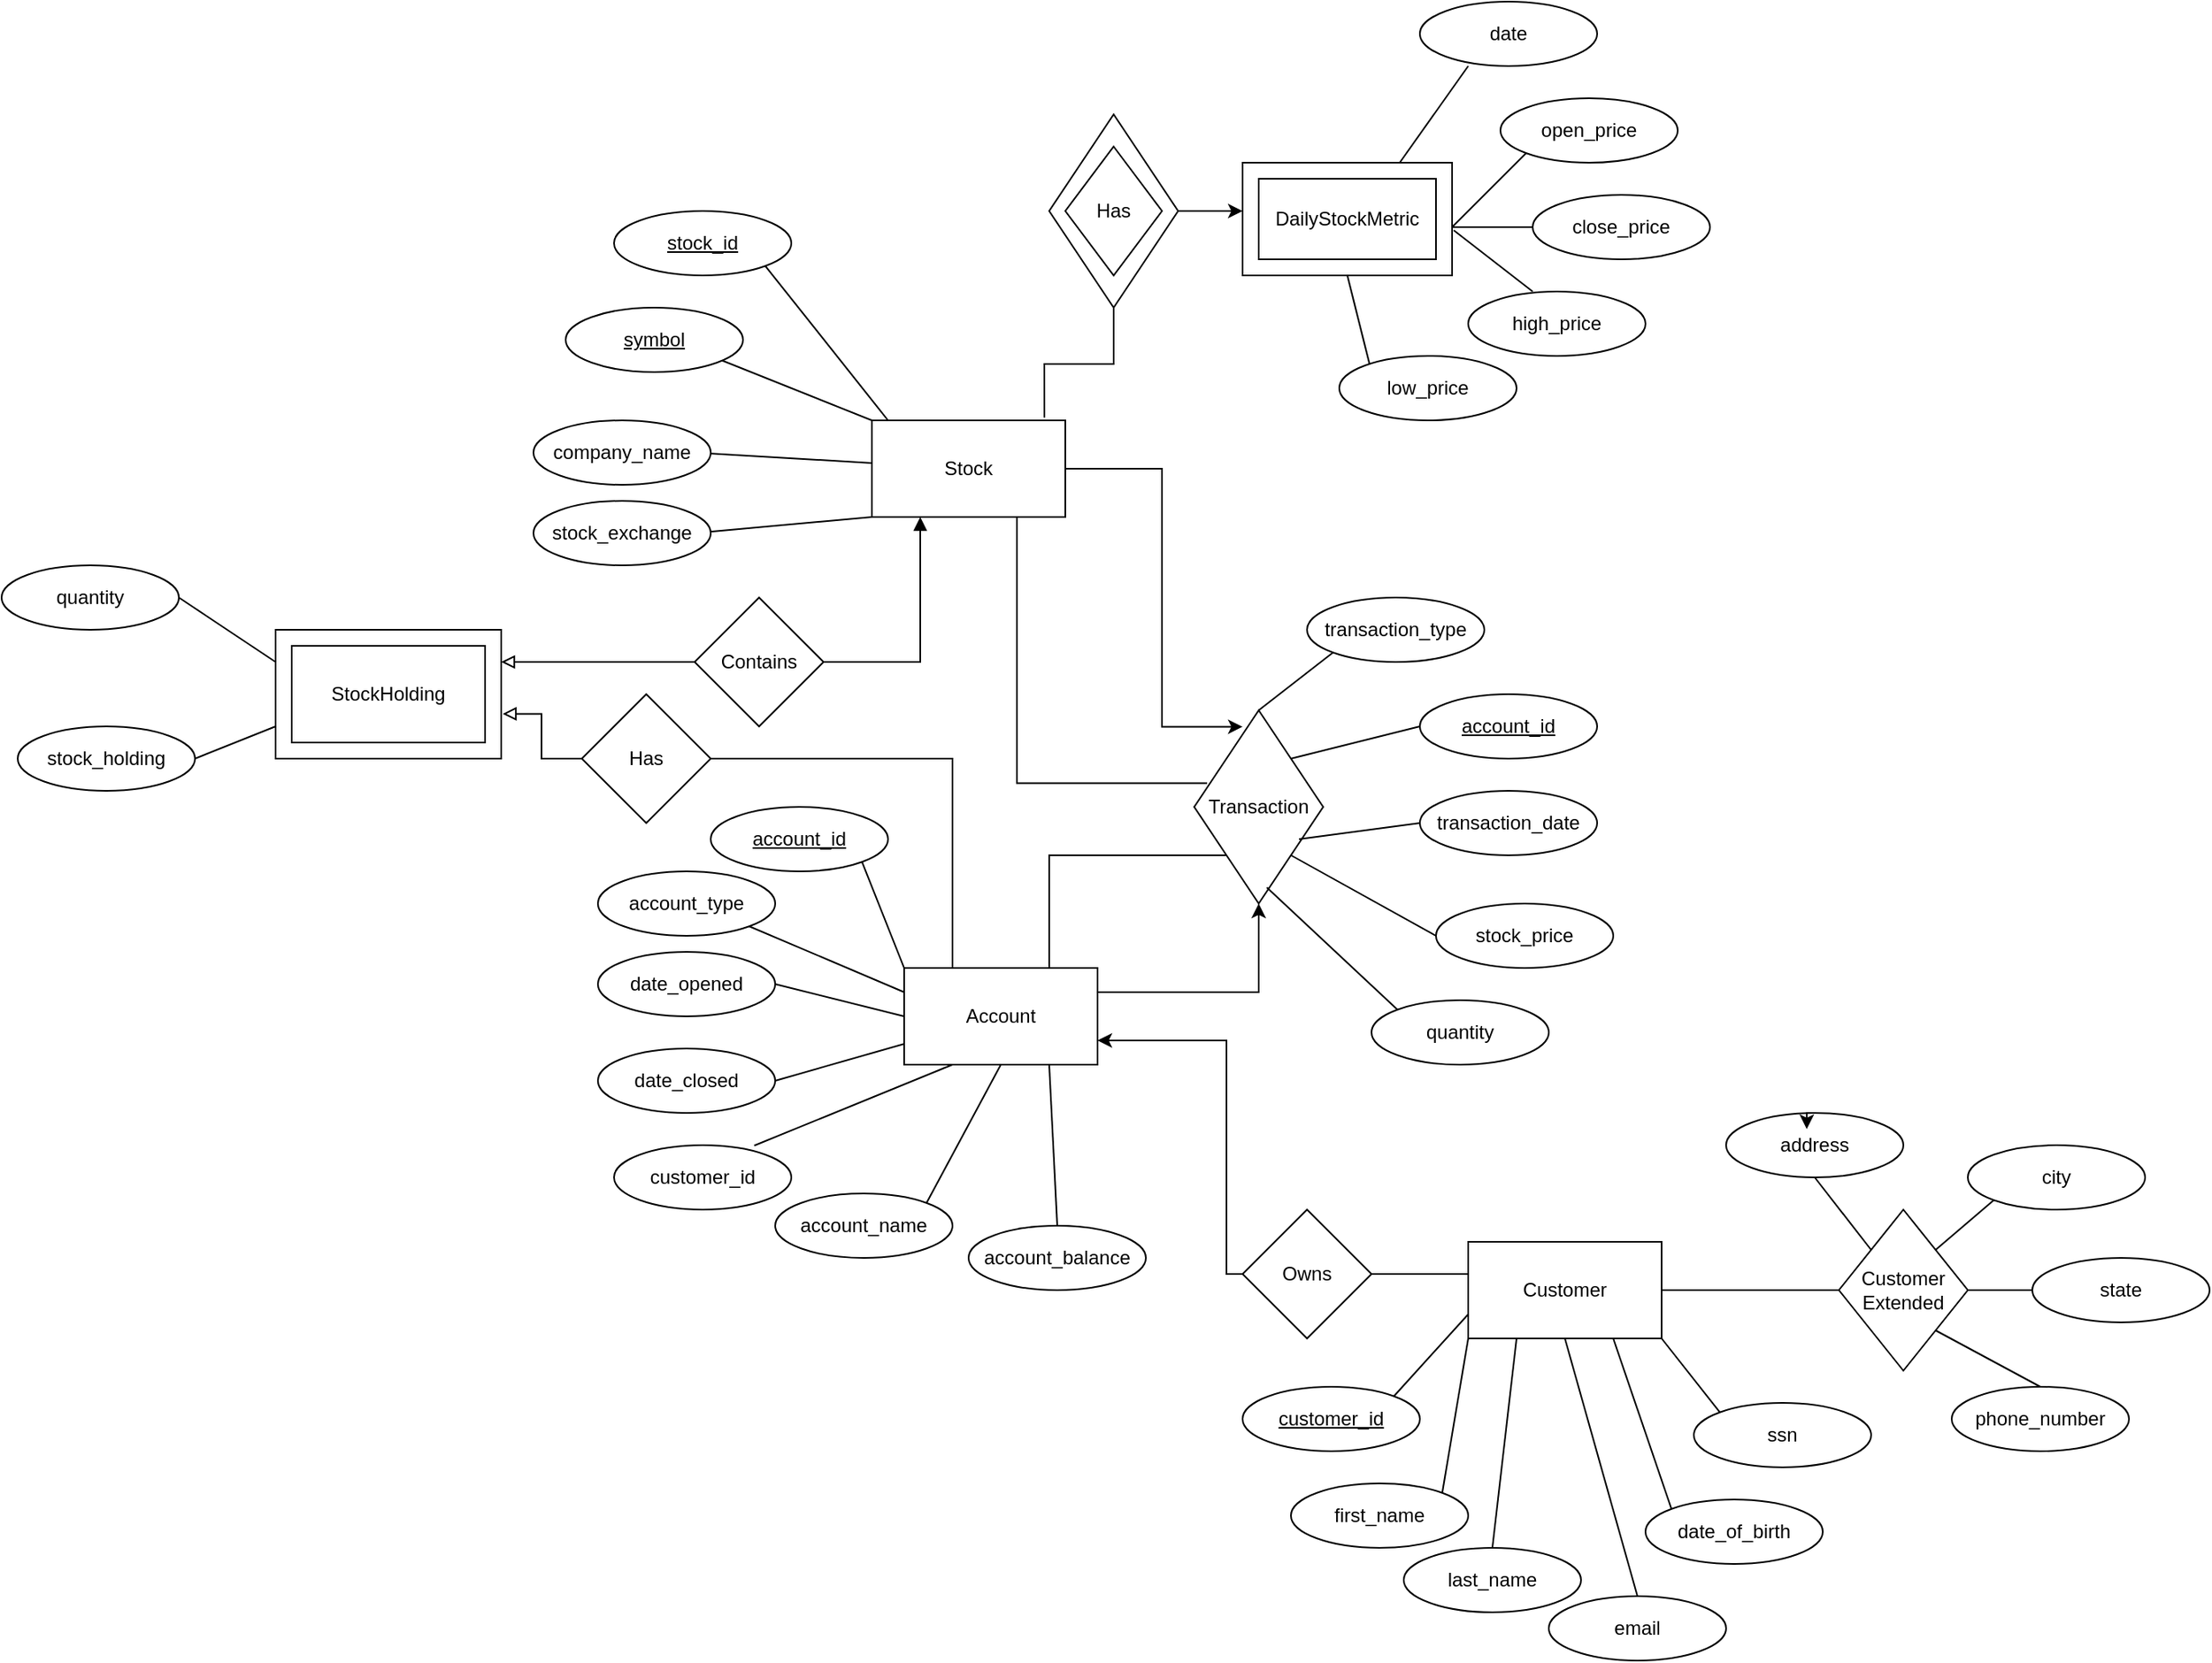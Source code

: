 <mxfile version="24.2.5" type="device">
  <diagram name="Page-1" id="oaUo-WbenHMAV_XajP27">
    <mxGraphModel dx="1953" dy="1136" grid="1" gridSize="10" guides="1" tooltips="1" connect="1" arrows="1" fold="1" page="1" pageScale="1" pageWidth="2000" pageHeight="2000" math="0" shadow="0">
      <root>
        <mxCell id="0" />
        <mxCell id="1" parent="0" />
        <mxCell id="vkavQpKFRlv0VeJYz5XR-65" value="" style="rhombus;whiteSpace=wrap;html=1;" vertex="1" parent="1">
          <mxGeometry x="1140" y="830" width="80" height="80" as="geometry" />
        </mxCell>
        <mxCell id="vkavQpKFRlv0VeJYz5XR-11" value="Transaction" style="rhombus;whiteSpace=wrap;html=1;" vertex="1" parent="1">
          <mxGeometry x="1140" y="810" width="80" height="120" as="geometry" />
        </mxCell>
        <mxCell id="vkavQpKFRlv0VeJYz5XR-79" style="edgeStyle=orthogonalEdgeStyle;rounded=0;orthogonalLoop=1;jettySize=auto;html=1;exitX=0.25;exitY=1;exitDx=0;exitDy=0;endArrow=none;endFill=0;startArrow=block;startFill=1;entryX=1;entryY=0.5;entryDx=0;entryDy=0;" edge="1" parent="1" source="y0bqGsKDebT5sbNC3E2F-1" target="vkavQpKFRlv0VeJYz5XR-121">
          <mxGeometry relative="1" as="geometry">
            <mxPoint x="970" y="810" as="targetPoint" />
          </mxGeometry>
        </mxCell>
        <mxCell id="y0bqGsKDebT5sbNC3E2F-1" value="Stock" style="rounded=0;whiteSpace=wrap;html=1;" parent="1" vertex="1">
          <mxGeometry x="940" y="630" width="120" height="60" as="geometry" />
        </mxCell>
        <mxCell id="y0bqGsKDebT5sbNC3E2F-2" value="" style="endArrow=none;html=1;rounded=0;" parent="1" edge="1">
          <mxGeometry width="50" height="50" relative="1" as="geometry">
            <mxPoint x="840" y="590" as="sourcePoint" />
            <mxPoint x="940" y="630" as="targetPoint" />
          </mxGeometry>
        </mxCell>
        <mxCell id="y0bqGsKDebT5sbNC3E2F-3" value="&lt;u&gt;symbol&lt;/u&gt;" style="ellipse;whiteSpace=wrap;html=1;" parent="1" vertex="1">
          <mxGeometry x="750" y="560" width="110" height="40" as="geometry" />
        </mxCell>
        <mxCell id="y0bqGsKDebT5sbNC3E2F-4" value="" style="endArrow=none;html=1;rounded=0;" parent="1" source="y0bqGsKDebT5sbNC3E2F-1" edge="1">
          <mxGeometry width="50" height="50" relative="1" as="geometry">
            <mxPoint x="869.289" y="710" as="sourcePoint" />
            <mxPoint x="830" y="650" as="targetPoint" />
          </mxGeometry>
        </mxCell>
        <mxCell id="y0bqGsKDebT5sbNC3E2F-5" value="" style="endArrow=none;html=1;rounded=0;" parent="1" edge="1">
          <mxGeometry width="50" height="50" relative="1" as="geometry">
            <mxPoint x="830" y="700" as="sourcePoint" />
            <mxPoint x="940" y="690" as="targetPoint" />
          </mxGeometry>
        </mxCell>
        <mxCell id="y0bqGsKDebT5sbNC3E2F-6" value="stock_exchange" style="ellipse;whiteSpace=wrap;html=1;" parent="1" vertex="1">
          <mxGeometry x="730" y="680" width="110" height="40" as="geometry" />
        </mxCell>
        <mxCell id="y0bqGsKDebT5sbNC3E2F-7" value="company_name" style="ellipse;whiteSpace=wrap;html=1;" parent="1" vertex="1">
          <mxGeometry x="730" y="630" width="110" height="40" as="geometry" />
        </mxCell>
        <mxCell id="y0bqGsKDebT5sbNC3E2F-8" value="stock_id" style="ellipse;whiteSpace=wrap;html=1;fontStyle=4" parent="1" vertex="1">
          <mxGeometry x="780" y="500" width="110" height="40" as="geometry" />
        </mxCell>
        <mxCell id="y0bqGsKDebT5sbNC3E2F-9" value="" style="endArrow=none;html=1;rounded=0;entryX=1;entryY=1;entryDx=0;entryDy=0;" parent="1" target="y0bqGsKDebT5sbNC3E2F-8" edge="1">
          <mxGeometry width="50" height="50" relative="1" as="geometry">
            <mxPoint x="950" y="630" as="sourcePoint" />
            <mxPoint x="1000" y="580" as="targetPoint" />
          </mxGeometry>
        </mxCell>
        <mxCell id="vkavQpKFRlv0VeJYz5XR-85" style="edgeStyle=orthogonalEdgeStyle;rounded=0;orthogonalLoop=1;jettySize=auto;html=1;exitX=0.75;exitY=0;exitDx=0;exitDy=0;entryX=0;entryY=1;entryDx=0;entryDy=0;endArrow=none;endFill=0;" edge="1" parent="1" source="vkavQpKFRlv0VeJYz5XR-1" target="vkavQpKFRlv0VeJYz5XR-11">
          <mxGeometry relative="1" as="geometry">
            <Array as="points">
              <mxPoint x="1050" y="900" />
            </Array>
          </mxGeometry>
        </mxCell>
        <mxCell id="vkavQpKFRlv0VeJYz5XR-86" style="edgeStyle=orthogonalEdgeStyle;rounded=0;orthogonalLoop=1;jettySize=auto;html=1;exitX=1;exitY=0.25;exitDx=0;exitDy=0;entryX=0.5;entryY=1;entryDx=0;entryDy=0;" edge="1" parent="1" source="vkavQpKFRlv0VeJYz5XR-1" target="vkavQpKFRlv0VeJYz5XR-11">
          <mxGeometry relative="1" as="geometry" />
        </mxCell>
        <mxCell id="vkavQpKFRlv0VeJYz5XR-1" value="Account" style="rounded=0;whiteSpace=wrap;html=1;" vertex="1" parent="1">
          <mxGeometry x="960" y="970" width="120" height="60" as="geometry" />
        </mxCell>
        <mxCell id="vkavQpKFRlv0VeJYz5XR-2" value="" style="endArrow=none;html=1;rounded=0;exitX=1;exitY=0.5;exitDx=0;exitDy=0;entryX=0;entryY=0.5;entryDx=0;entryDy=0;" edge="1" parent="1" source="vkavQpKFRlv0VeJYz5XR-3" target="vkavQpKFRlv0VeJYz5XR-1">
          <mxGeometry width="50" height="50" relative="1" as="geometry">
            <mxPoint x="860" y="930" as="sourcePoint" />
            <mxPoint x="960" y="970" as="targetPoint" />
          </mxGeometry>
        </mxCell>
        <mxCell id="vkavQpKFRlv0VeJYz5XR-3" value="date_opened" style="ellipse;whiteSpace=wrap;html=1;" vertex="1" parent="1">
          <mxGeometry x="770" y="960" width="110" height="40" as="geometry" />
        </mxCell>
        <mxCell id="vkavQpKFRlv0VeJYz5XR-4" value="" style="endArrow=none;html=1;rounded=0;entryX=1;entryY=0.5;entryDx=0;entryDy=0;" edge="1" parent="1" source="vkavQpKFRlv0VeJYz5XR-1" target="vkavQpKFRlv0VeJYz5XR-7">
          <mxGeometry width="50" height="50" relative="1" as="geometry">
            <mxPoint x="889.289" y="1050" as="sourcePoint" />
            <mxPoint x="850" y="990" as="targetPoint" />
          </mxGeometry>
        </mxCell>
        <mxCell id="vkavQpKFRlv0VeJYz5XR-5" value="" style="endArrow=none;html=1;rounded=0;entryX=0.25;entryY=1;entryDx=0;entryDy=0;exitX=0.791;exitY=0.006;exitDx=0;exitDy=0;exitPerimeter=0;" edge="1" parent="1" target="vkavQpKFRlv0VeJYz5XR-1" source="vkavQpKFRlv0VeJYz5XR-23">
          <mxGeometry width="50" height="50" relative="1" as="geometry">
            <mxPoint x="850" y="1040" as="sourcePoint" />
            <mxPoint x="960" y="1030" as="targetPoint" />
          </mxGeometry>
        </mxCell>
        <mxCell id="vkavQpKFRlv0VeJYz5XR-6" value="account_balance" style="ellipse;whiteSpace=wrap;html=1;" vertex="1" parent="1">
          <mxGeometry x="1000" y="1130" width="110" height="40" as="geometry" />
        </mxCell>
        <mxCell id="vkavQpKFRlv0VeJYz5XR-7" value="date_closed" style="ellipse;whiteSpace=wrap;html=1;" vertex="1" parent="1">
          <mxGeometry x="770" y="1020" width="110" height="40" as="geometry" />
        </mxCell>
        <mxCell id="vkavQpKFRlv0VeJYz5XR-8" value="&lt;u&gt;account_id&lt;/u&gt;" style="ellipse;whiteSpace=wrap;html=1;" vertex="1" parent="1">
          <mxGeometry x="840" y="870" width="110" height="40" as="geometry" />
        </mxCell>
        <mxCell id="vkavQpKFRlv0VeJYz5XR-9" value="" style="endArrow=none;html=1;rounded=0;entryX=1;entryY=1;entryDx=0;entryDy=0;exitX=0;exitY=0;exitDx=0;exitDy=0;" edge="1" parent="1" target="vkavQpKFRlv0VeJYz5XR-8" source="vkavQpKFRlv0VeJYz5XR-1">
          <mxGeometry width="50" height="50" relative="1" as="geometry">
            <mxPoint x="970" y="970" as="sourcePoint" />
            <mxPoint x="1020" y="920" as="targetPoint" />
          </mxGeometry>
        </mxCell>
        <mxCell id="vkavQpKFRlv0VeJYz5XR-13" value="" style="endArrow=none;html=1;rounded=0;exitX=0.813;exitY=0.667;exitDx=0;exitDy=0;exitPerimeter=0;entryX=0;entryY=0.5;entryDx=0;entryDy=0;" edge="1" parent="1" source="vkavQpKFRlv0VeJYz5XR-11" target="vkavQpKFRlv0VeJYz5XR-17">
          <mxGeometry width="50" height="50" relative="1" as="geometry">
            <mxPoint x="1230" y="880" as="sourcePoint" />
            <mxPoint x="1300" y="920" as="targetPoint" />
          </mxGeometry>
        </mxCell>
        <mxCell id="vkavQpKFRlv0VeJYz5XR-14" value="account_id" style="ellipse;whiteSpace=wrap;html=1;fontStyle=4" vertex="1" parent="1">
          <mxGeometry x="1280" y="800" width="110" height="40" as="geometry" />
        </mxCell>
        <mxCell id="vkavQpKFRlv0VeJYz5XR-16" value="quantity" style="ellipse;whiteSpace=wrap;html=1;" vertex="1" parent="1">
          <mxGeometry x="1250" y="990" width="110" height="40" as="geometry" />
        </mxCell>
        <mxCell id="vkavQpKFRlv0VeJYz5XR-17" value="transaction_date" style="ellipse;whiteSpace=wrap;html=1;" vertex="1" parent="1">
          <mxGeometry x="1280" y="860" width="110" height="40" as="geometry" />
        </mxCell>
        <mxCell id="vkavQpKFRlv0VeJYz5XR-19" value="" style="endArrow=none;html=1;rounded=0;exitX=1;exitY=0;exitDx=0;exitDy=0;" edge="1" parent="1" source="vkavQpKFRlv0VeJYz5XR-11">
          <mxGeometry width="50" height="50" relative="1" as="geometry">
            <mxPoint x="1235" y="920" as="sourcePoint" />
            <mxPoint x="1280" y="820" as="targetPoint" />
          </mxGeometry>
        </mxCell>
        <mxCell id="vkavQpKFRlv0VeJYz5XR-20" value="" style="endArrow=none;html=1;rounded=0;exitX=1;exitY=1;exitDx=0;exitDy=0;entryX=0;entryY=0.5;entryDx=0;entryDy=0;" edge="1" parent="1" source="vkavQpKFRlv0VeJYz5XR-11" target="vkavQpKFRlv0VeJYz5XR-29">
          <mxGeometry width="50" height="50" relative="1" as="geometry">
            <mxPoint x="1245" y="930" as="sourcePoint" />
            <mxPoint x="1340" y="1020" as="targetPoint" />
          </mxGeometry>
        </mxCell>
        <mxCell id="vkavQpKFRlv0VeJYz5XR-21" value="" style="endArrow=none;html=1;rounded=0;exitX=0.563;exitY=0.917;exitDx=0;exitDy=0;exitPerimeter=0;entryX=0;entryY=0;entryDx=0;entryDy=0;" edge="1" parent="1" source="vkavQpKFRlv0VeJYz5XR-11" target="vkavQpKFRlv0VeJYz5XR-16">
          <mxGeometry width="50" height="50" relative="1" as="geometry">
            <mxPoint x="1255" y="940" as="sourcePoint" />
            <mxPoint x="1260" y="1040" as="targetPoint" />
          </mxGeometry>
        </mxCell>
        <mxCell id="vkavQpKFRlv0VeJYz5XR-22" value="" style="endArrow=none;html=1;rounded=0;exitX=0.5;exitY=0;exitDx=0;exitDy=0;entryX=0;entryY=1;entryDx=0;entryDy=0;" edge="1" parent="1" source="vkavQpKFRlv0VeJYz5XR-11" target="vkavQpKFRlv0VeJYz5XR-30">
          <mxGeometry width="50" height="50" relative="1" as="geometry">
            <mxPoint x="1180" y="810" as="sourcePoint" />
            <mxPoint x="1197" y="770" as="targetPoint" />
          </mxGeometry>
        </mxCell>
        <mxCell id="vkavQpKFRlv0VeJYz5XR-23" value="customer_id" style="ellipse;whiteSpace=wrap;html=1;" vertex="1" parent="1">
          <mxGeometry x="780" y="1080" width="110" height="40" as="geometry" />
        </mxCell>
        <mxCell id="vkavQpKFRlv0VeJYz5XR-24" value="account_type" style="ellipse;whiteSpace=wrap;html=1;" vertex="1" parent="1">
          <mxGeometry x="770" y="910" width="110" height="40" as="geometry" />
        </mxCell>
        <mxCell id="vkavQpKFRlv0VeJYz5XR-25" value="account_name" style="ellipse;whiteSpace=wrap;html=1;" vertex="1" parent="1">
          <mxGeometry x="880" y="1110" width="110" height="40" as="geometry" />
        </mxCell>
        <mxCell id="vkavQpKFRlv0VeJYz5XR-26" value="" style="endArrow=none;html=1;rounded=0;entryX=0.5;entryY=0;entryDx=0;entryDy=0;exitX=0.75;exitY=1;exitDx=0;exitDy=0;" edge="1" parent="1" source="vkavQpKFRlv0VeJYz5XR-1" target="vkavQpKFRlv0VeJYz5XR-6">
          <mxGeometry width="50" height="50" relative="1" as="geometry">
            <mxPoint x="990" y="1030" as="sourcePoint" />
            <mxPoint x="904" y="884" as="targetPoint" />
          </mxGeometry>
        </mxCell>
        <mxCell id="vkavQpKFRlv0VeJYz5XR-27" value="" style="endArrow=none;html=1;rounded=0;entryX=1;entryY=1;entryDx=0;entryDy=0;exitX=0;exitY=0.25;exitDx=0;exitDy=0;" edge="1" parent="1" source="vkavQpKFRlv0VeJYz5XR-1" target="vkavQpKFRlv0VeJYz5XR-24">
          <mxGeometry width="50" height="50" relative="1" as="geometry">
            <mxPoint x="990" y="990" as="sourcePoint" />
            <mxPoint x="914" y="894" as="targetPoint" />
          </mxGeometry>
        </mxCell>
        <mxCell id="vkavQpKFRlv0VeJYz5XR-28" value="" style="endArrow=none;html=1;rounded=0;entryX=1;entryY=0;entryDx=0;entryDy=0;exitX=0.5;exitY=1;exitDx=0;exitDy=0;" edge="1" parent="1" target="vkavQpKFRlv0VeJYz5XR-25" source="vkavQpKFRlv0VeJYz5XR-1">
          <mxGeometry width="50" height="50" relative="1" as="geometry">
            <mxPoint x="960" y="1030" as="sourcePoint" />
            <mxPoint x="924" y="904" as="targetPoint" />
          </mxGeometry>
        </mxCell>
        <mxCell id="vkavQpKFRlv0VeJYz5XR-29" value="stock_price" style="ellipse;whiteSpace=wrap;html=1;" vertex="1" parent="1">
          <mxGeometry x="1290" y="930" width="110" height="40" as="geometry" />
        </mxCell>
        <mxCell id="vkavQpKFRlv0VeJYz5XR-30" value="transaction_type" style="ellipse;whiteSpace=wrap;html=1;" vertex="1" parent="1">
          <mxGeometry x="1210" y="740" width="110" height="40" as="geometry" />
        </mxCell>
        <mxCell id="vkavQpKFRlv0VeJYz5XR-40" value="" style="rhombus;whiteSpace=wrap;html=1;" vertex="1" parent="1">
          <mxGeometry x="1050" y="440" width="80" height="120" as="geometry" />
        </mxCell>
        <mxCell id="vkavQpKFRlv0VeJYz5XR-41" value="" style="endArrow=classic;html=1;rounded=0;endFill=1;entryX=0;entryY=0.429;entryDx=0;entryDy=0;entryPerimeter=0;" edge="1" parent="1" target="vkavQpKFRlv0VeJYz5XR-46">
          <mxGeometry width="50" height="50" relative="1" as="geometry">
            <mxPoint x="1130" y="500" as="sourcePoint" />
            <mxPoint x="1180" y="500" as="targetPoint" />
          </mxGeometry>
        </mxCell>
        <mxCell id="vkavQpKFRlv0VeJYz5XR-45" value="Has" style="rhombus;whiteSpace=wrap;html=1;" vertex="1" parent="1">
          <mxGeometry x="1060" y="460" width="60" height="80" as="geometry" />
        </mxCell>
        <mxCell id="vkavQpKFRlv0VeJYz5XR-46" value="" style="rounded=0;whiteSpace=wrap;html=1;" vertex="1" parent="1">
          <mxGeometry x="1170" y="470" width="130" height="70" as="geometry" />
        </mxCell>
        <mxCell id="vkavQpKFRlv0VeJYz5XR-47" value="DailyStockMetric" style="rounded=0;whiteSpace=wrap;html=1;" vertex="1" parent="1">
          <mxGeometry x="1180" y="480" width="110" height="50" as="geometry" />
        </mxCell>
        <mxCell id="vkavQpKFRlv0VeJYz5XR-48" value="" style="endArrow=none;html=1;rounded=0;" edge="1" parent="1">
          <mxGeometry width="50" height="50" relative="1" as="geometry">
            <mxPoint x="1300" y="510" as="sourcePoint" />
            <mxPoint x="1350" y="460" as="targetPoint" />
          </mxGeometry>
        </mxCell>
        <mxCell id="vkavQpKFRlv0VeJYz5XR-49" value="" style="endArrow=none;html=1;rounded=0;" edge="1" parent="1">
          <mxGeometry width="50" height="50" relative="1" as="geometry">
            <mxPoint x="1300" y="510" as="sourcePoint" />
            <mxPoint x="1360" y="510" as="targetPoint" />
          </mxGeometry>
        </mxCell>
        <mxCell id="vkavQpKFRlv0VeJYz5XR-50" value="" style="endArrow=none;html=1;rounded=0;exitX=0.5;exitY=1;exitDx=0;exitDy=0;" edge="1" parent="1" source="vkavQpKFRlv0VeJYz5XR-46">
          <mxGeometry width="50" height="50" relative="1" as="geometry">
            <mxPoint x="1290" y="630" as="sourcePoint" />
            <mxPoint x="1250" y="600" as="targetPoint" />
          </mxGeometry>
        </mxCell>
        <mxCell id="vkavQpKFRlv0VeJYz5XR-51" value="" style="endArrow=none;html=1;rounded=0;exitX=1.008;exitY=0.6;exitDx=0;exitDy=0;exitPerimeter=0;" edge="1" parent="1" source="vkavQpKFRlv0VeJYz5XR-46">
          <mxGeometry width="50" height="50" relative="1" as="geometry">
            <mxPoint x="1310" y="650" as="sourcePoint" />
            <mxPoint x="1350" y="550" as="targetPoint" />
          </mxGeometry>
        </mxCell>
        <mxCell id="vkavQpKFRlv0VeJYz5XR-52" value="date" style="ellipse;whiteSpace=wrap;html=1;" vertex="1" parent="1">
          <mxGeometry x="1280" y="370" width="110" height="40" as="geometry" />
        </mxCell>
        <mxCell id="vkavQpKFRlv0VeJYz5XR-53" value="open_price" style="ellipse;whiteSpace=wrap;html=1;" vertex="1" parent="1">
          <mxGeometry x="1330" y="430" width="110" height="40" as="geometry" />
        </mxCell>
        <mxCell id="vkavQpKFRlv0VeJYz5XR-54" value="close_price" style="ellipse;whiteSpace=wrap;html=1;" vertex="1" parent="1">
          <mxGeometry x="1350" y="490" width="110" height="40" as="geometry" />
        </mxCell>
        <mxCell id="vkavQpKFRlv0VeJYz5XR-55" value="high_price" style="ellipse;whiteSpace=wrap;html=1;" vertex="1" parent="1">
          <mxGeometry x="1310" y="550" width="110" height="40" as="geometry" />
        </mxCell>
        <mxCell id="vkavQpKFRlv0VeJYz5XR-56" value="low_price" style="ellipse;whiteSpace=wrap;html=1;" vertex="1" parent="1">
          <mxGeometry x="1230" y="590" width="110" height="40" as="geometry" />
        </mxCell>
        <mxCell id="vkavQpKFRlv0VeJYz5XR-58" value="" style="endArrow=none;html=1;rounded=0;exitX=0.75;exitY=0;exitDx=0;exitDy=0;" edge="1" parent="1" source="vkavQpKFRlv0VeJYz5XR-46">
          <mxGeometry width="50" height="50" relative="1" as="geometry">
            <mxPoint x="1223" y="490" as="sourcePoint" />
            <mxPoint x="1310" y="410" as="targetPoint" />
          </mxGeometry>
        </mxCell>
        <mxCell id="vkavQpKFRlv0VeJYz5XR-63" style="edgeStyle=orthogonalEdgeStyle;rounded=0;orthogonalLoop=1;jettySize=auto;html=1;exitX=1;exitY=0.5;exitDx=0;exitDy=0;entryX=0.375;entryY=0.085;entryDx=0;entryDy=0;entryPerimeter=0;" edge="1" parent="1" source="y0bqGsKDebT5sbNC3E2F-1" target="vkavQpKFRlv0VeJYz5XR-11">
          <mxGeometry relative="1" as="geometry">
            <Array as="points">
              <mxPoint x="1120" y="660" />
              <mxPoint x="1120" y="820" />
            </Array>
          </mxGeometry>
        </mxCell>
        <mxCell id="vkavQpKFRlv0VeJYz5XR-66" style="edgeStyle=orthogonalEdgeStyle;rounded=0;orthogonalLoop=1;jettySize=auto;html=1;exitX=0.5;exitY=1;exitDx=0;exitDy=0;entryX=0.892;entryY=-0.029;entryDx=0;entryDy=0;entryPerimeter=0;endArrow=none;endFill=0;" edge="1" parent="1" source="vkavQpKFRlv0VeJYz5XR-40" target="y0bqGsKDebT5sbNC3E2F-1">
          <mxGeometry relative="1" as="geometry" />
        </mxCell>
        <mxCell id="vkavQpKFRlv0VeJYz5XR-78" style="rounded=0;orthogonalLoop=1;jettySize=auto;html=1;exitX=0;exitY=0.25;exitDx=0;exitDy=0;entryX=1;entryY=0.5;entryDx=0;entryDy=0;endArrow=none;endFill=0;" edge="1" parent="1" source="vkavQpKFRlv0VeJYz5XR-68" target="vkavQpKFRlv0VeJYz5XR-73">
          <mxGeometry relative="1" as="geometry" />
        </mxCell>
        <mxCell id="vkavQpKFRlv0VeJYz5XR-68" value="" style="rounded=0;whiteSpace=wrap;html=1;" vertex="1" parent="1">
          <mxGeometry x="570" y="760" width="140" height="80" as="geometry" />
        </mxCell>
        <mxCell id="vkavQpKFRlv0VeJYz5XR-67" value="StockHolding" style="rounded=0;whiteSpace=wrap;html=1;" vertex="1" parent="1">
          <mxGeometry x="580" y="770" width="120" height="60" as="geometry" />
        </mxCell>
        <mxCell id="vkavQpKFRlv0VeJYz5XR-70" style="edgeStyle=orthogonalEdgeStyle;rounded=0;orthogonalLoop=1;jettySize=auto;html=1;exitX=0.75;exitY=1;exitDx=0;exitDy=0;entryX=0.1;entryY=0.377;entryDx=0;entryDy=0;entryPerimeter=0;endArrow=none;endFill=0;" edge="1" parent="1" source="y0bqGsKDebT5sbNC3E2F-1" target="vkavQpKFRlv0VeJYz5XR-11">
          <mxGeometry relative="1" as="geometry">
            <Array as="points">
              <mxPoint x="1030" y="855" />
            </Array>
          </mxGeometry>
        </mxCell>
        <mxCell id="vkavQpKFRlv0VeJYz5XR-73" value="quantity" style="ellipse;whiteSpace=wrap;html=1;" vertex="1" parent="1">
          <mxGeometry x="400" y="720" width="110" height="40" as="geometry" />
        </mxCell>
        <mxCell id="vkavQpKFRlv0VeJYz5XR-75" style="rounded=0;orthogonalLoop=1;jettySize=auto;html=1;exitX=1;exitY=0.5;exitDx=0;exitDy=0;entryX=0;entryY=0.75;entryDx=0;entryDy=0;endArrow=none;endFill=0;" edge="1" parent="1" source="vkavQpKFRlv0VeJYz5XR-74" target="vkavQpKFRlv0VeJYz5XR-68">
          <mxGeometry relative="1" as="geometry">
            <mxPoint x="560" y="820" as="targetPoint" />
          </mxGeometry>
        </mxCell>
        <mxCell id="vkavQpKFRlv0VeJYz5XR-74" value="stock_holding" style="ellipse;whiteSpace=wrap;html=1;" vertex="1" parent="1">
          <mxGeometry x="410" y="820" width="110" height="40" as="geometry" />
        </mxCell>
        <mxCell id="vkavQpKFRlv0VeJYz5XR-80" style="edgeStyle=orthogonalEdgeStyle;rounded=0;orthogonalLoop=1;jettySize=auto;html=1;exitX=0.25;exitY=0;exitDx=0;exitDy=0;endArrow=none;endFill=0;startArrow=none;startFill=0;entryX=1;entryY=0.5;entryDx=0;entryDy=0;" edge="1" parent="1" source="vkavQpKFRlv0VeJYz5XR-1" target="vkavQpKFRlv0VeJYz5XR-123">
          <mxGeometry relative="1" as="geometry">
            <mxPoint x="990" y="829" as="targetPoint" />
          </mxGeometry>
        </mxCell>
        <mxCell id="vkavQpKFRlv0VeJYz5XR-89" style="edgeStyle=orthogonalEdgeStyle;rounded=0;orthogonalLoop=1;jettySize=auto;html=1;exitX=1;exitY=0.5;exitDx=0;exitDy=0;entryX=0;entryY=0.5;entryDx=0;entryDy=0;endArrow=none;endFill=0;" edge="1" parent="1" source="vkavQpKFRlv0VeJYz5XR-82">
          <mxGeometry relative="1" as="geometry">
            <mxPoint x="1520" y="1170" as="targetPoint" />
          </mxGeometry>
        </mxCell>
        <mxCell id="vkavQpKFRlv0VeJYz5XR-117" style="edgeStyle=orthogonalEdgeStyle;rounded=0;orthogonalLoop=1;jettySize=auto;html=1;exitX=0;exitY=0.25;exitDx=0;exitDy=0;entryX=1;entryY=0.5;entryDx=0;entryDy=0;endArrow=none;endFill=0;" edge="1" parent="1" source="vkavQpKFRlv0VeJYz5XR-82">
          <mxGeometry relative="1" as="geometry">
            <mxPoint x="1190" y="1160" as="targetPoint" />
            <Array as="points">
              <mxPoint x="1310" y="1160" />
            </Array>
          </mxGeometry>
        </mxCell>
        <mxCell id="vkavQpKFRlv0VeJYz5XR-82" value="Customer" style="rounded=0;whiteSpace=wrap;html=1;" vertex="1" parent="1">
          <mxGeometry x="1310" y="1140" width="120" height="60" as="geometry" />
        </mxCell>
        <mxCell id="vkavQpKFRlv0VeJYz5XR-90" value="phone_number" style="ellipse;whiteSpace=wrap;html=1;" vertex="1" parent="1">
          <mxGeometry x="1610" y="1230" width="110" height="40" as="geometry" />
        </mxCell>
        <mxCell id="vkavQpKFRlv0VeJYz5XR-91" value="state" style="ellipse;whiteSpace=wrap;html=1;" vertex="1" parent="1">
          <mxGeometry x="1660" y="1150" width="110" height="40" as="geometry" />
        </mxCell>
        <mxCell id="vkavQpKFRlv0VeJYz5XR-103" style="rounded=0;orthogonalLoop=1;jettySize=auto;html=1;exitX=0;exitY=1;exitDx=0;exitDy=0;entryX=1;entryY=0;entryDx=0;entryDy=0;strokeColor=default;align=center;verticalAlign=middle;fontFamily=Helvetica;fontSize=11;fontColor=default;labelBackgroundColor=default;endArrow=none;endFill=0;" edge="1" parent="1" source="vkavQpKFRlv0VeJYz5XR-92" target="vkavQpKFRlv0VeJYz5XR-114">
          <mxGeometry relative="1" as="geometry">
            <mxPoint x="1640" y="1185" as="targetPoint" />
          </mxGeometry>
        </mxCell>
        <mxCell id="vkavQpKFRlv0VeJYz5XR-92" value="city" style="ellipse;whiteSpace=wrap;html=1;" vertex="1" parent="1">
          <mxGeometry x="1620" y="1080" width="110" height="40" as="geometry" />
        </mxCell>
        <mxCell id="vkavQpKFRlv0VeJYz5XR-104" style="rounded=0;orthogonalLoop=1;jettySize=auto;html=1;exitX=0.5;exitY=1;exitDx=0;exitDy=0;entryX=0;entryY=0;entryDx=0;entryDy=0;strokeColor=default;align=center;verticalAlign=middle;fontFamily=Helvetica;fontSize=11;fontColor=default;labelBackgroundColor=default;endArrow=none;endFill=0;" edge="1" parent="1" source="vkavQpKFRlv0VeJYz5XR-93" target="vkavQpKFRlv0VeJYz5XR-114">
          <mxGeometry relative="1" as="geometry">
            <mxPoint x="1640" y="1140" as="targetPoint" />
          </mxGeometry>
        </mxCell>
        <mxCell id="vkavQpKFRlv0VeJYz5XR-93" value="address" style="ellipse;whiteSpace=wrap;html=1;" vertex="1" parent="1">
          <mxGeometry x="1470" y="1060" width="110" height="40" as="geometry" />
        </mxCell>
        <mxCell id="vkavQpKFRlv0VeJYz5XR-111" style="rounded=0;orthogonalLoop=1;jettySize=auto;html=1;exitX=0;exitY=0;exitDx=0;exitDy=0;entryX=1;entryY=1;entryDx=0;entryDy=0;strokeColor=default;align=center;verticalAlign=middle;fontFamily=Helvetica;fontSize=11;fontColor=default;labelBackgroundColor=default;endArrow=none;endFill=0;" edge="1" parent="1" source="vkavQpKFRlv0VeJYz5XR-95" target="vkavQpKFRlv0VeJYz5XR-82">
          <mxGeometry relative="1" as="geometry" />
        </mxCell>
        <mxCell id="vkavQpKFRlv0VeJYz5XR-95" value="ssn" style="ellipse;whiteSpace=wrap;html=1;" vertex="1" parent="1">
          <mxGeometry x="1450" y="1240" width="110" height="40" as="geometry" />
        </mxCell>
        <mxCell id="vkavQpKFRlv0VeJYz5XR-109" style="rounded=0;orthogonalLoop=1;jettySize=auto;html=1;exitX=0.5;exitY=0;exitDx=0;exitDy=0;entryX=0.5;entryY=1;entryDx=0;entryDy=0;strokeColor=default;align=center;verticalAlign=middle;fontFamily=Helvetica;fontSize=11;fontColor=default;labelBackgroundColor=default;endArrow=none;endFill=0;" edge="1" parent="1" source="vkavQpKFRlv0VeJYz5XR-96" target="vkavQpKFRlv0VeJYz5XR-82">
          <mxGeometry relative="1" as="geometry" />
        </mxCell>
        <mxCell id="vkavQpKFRlv0VeJYz5XR-96" value="email" style="ellipse;whiteSpace=wrap;html=1;" vertex="1" parent="1">
          <mxGeometry x="1360" y="1360" width="110" height="40" as="geometry" />
        </mxCell>
        <mxCell id="vkavQpKFRlv0VeJYz5XR-110" style="rounded=0;orthogonalLoop=1;jettySize=auto;html=1;exitX=0;exitY=0;exitDx=0;exitDy=0;entryX=0.75;entryY=1;entryDx=0;entryDy=0;strokeColor=default;align=center;verticalAlign=middle;fontFamily=Helvetica;fontSize=11;fontColor=default;labelBackgroundColor=default;endArrow=none;endFill=0;" edge="1" parent="1" source="vkavQpKFRlv0VeJYz5XR-97" target="vkavQpKFRlv0VeJYz5XR-82">
          <mxGeometry relative="1" as="geometry" />
        </mxCell>
        <mxCell id="vkavQpKFRlv0VeJYz5XR-97" value="date_of_birth" style="ellipse;whiteSpace=wrap;html=1;" vertex="1" parent="1">
          <mxGeometry x="1420" y="1300" width="110" height="40" as="geometry" />
        </mxCell>
        <mxCell id="vkavQpKFRlv0VeJYz5XR-108" style="rounded=0;orthogonalLoop=1;jettySize=auto;html=1;exitX=0.5;exitY=0;exitDx=0;exitDy=0;entryX=0.25;entryY=1;entryDx=0;entryDy=0;strokeColor=default;align=center;verticalAlign=middle;fontFamily=Helvetica;fontSize=11;fontColor=default;labelBackgroundColor=default;endArrow=none;endFill=0;" edge="1" parent="1" source="vkavQpKFRlv0VeJYz5XR-98" target="vkavQpKFRlv0VeJYz5XR-82">
          <mxGeometry relative="1" as="geometry" />
        </mxCell>
        <mxCell id="vkavQpKFRlv0VeJYz5XR-98" value="last_name" style="ellipse;whiteSpace=wrap;html=1;" vertex="1" parent="1">
          <mxGeometry x="1270" y="1330" width="110" height="40" as="geometry" />
        </mxCell>
        <mxCell id="vkavQpKFRlv0VeJYz5XR-107" style="rounded=0;orthogonalLoop=1;jettySize=auto;html=1;exitX=1;exitY=0;exitDx=0;exitDy=0;strokeColor=default;align=center;verticalAlign=middle;fontFamily=Helvetica;fontSize=11;fontColor=default;labelBackgroundColor=default;endArrow=none;endFill=0;entryX=0;entryY=1;entryDx=0;entryDy=0;" edge="1" parent="1" source="vkavQpKFRlv0VeJYz5XR-99" target="vkavQpKFRlv0VeJYz5XR-82">
          <mxGeometry relative="1" as="geometry">
            <mxPoint x="1310" y="1210" as="targetPoint" />
          </mxGeometry>
        </mxCell>
        <mxCell id="vkavQpKFRlv0VeJYz5XR-99" value="first_name" style="ellipse;whiteSpace=wrap;html=1;" vertex="1" parent="1">
          <mxGeometry x="1200" y="1290" width="110" height="40" as="geometry" />
        </mxCell>
        <mxCell id="vkavQpKFRlv0VeJYz5XR-106" style="rounded=0;orthogonalLoop=1;jettySize=auto;html=1;exitX=1;exitY=0;exitDx=0;exitDy=0;entryX=0;entryY=0.75;entryDx=0;entryDy=0;strokeColor=default;align=center;verticalAlign=middle;fontFamily=Helvetica;fontSize=11;fontColor=default;labelBackgroundColor=default;endArrow=none;endFill=0;" edge="1" parent="1" source="vkavQpKFRlv0VeJYz5XR-100" target="vkavQpKFRlv0VeJYz5XR-82">
          <mxGeometry relative="1" as="geometry" />
        </mxCell>
        <mxCell id="vkavQpKFRlv0VeJYz5XR-100" value="&lt;u&gt;customer_id&lt;/u&gt;" style="ellipse;whiteSpace=wrap;html=1;" vertex="1" parent="1">
          <mxGeometry x="1170" y="1230" width="110" height="40" as="geometry" />
        </mxCell>
        <mxCell id="vkavQpKFRlv0VeJYz5XR-101" style="rounded=0;orthogonalLoop=1;jettySize=auto;html=1;entryX=1;entryY=1;entryDx=0;entryDy=0;strokeColor=default;align=center;verticalAlign=middle;fontFamily=Helvetica;fontSize=11;fontColor=default;labelBackgroundColor=default;endArrow=none;endFill=0;exitX=0.5;exitY=0;exitDx=0;exitDy=0;" edge="1" parent="1" source="vkavQpKFRlv0VeJYz5XR-90" target="vkavQpKFRlv0VeJYz5XR-114">
          <mxGeometry relative="1" as="geometry">
            <mxPoint x="1665" y="1230" as="sourcePoint" />
            <mxPoint x="1559.96" y="1200" as="targetPoint" />
          </mxGeometry>
        </mxCell>
        <mxCell id="vkavQpKFRlv0VeJYz5XR-115" value="" style="edgeStyle=orthogonalEdgeStyle;rounded=0;orthogonalLoop=1;jettySize=auto;html=1;endArrow=none;endFill=0;" edge="1" parent="1" source="vkavQpKFRlv0VeJYz5XR-114" target="vkavQpKFRlv0VeJYz5XR-82">
          <mxGeometry relative="1" as="geometry" />
        </mxCell>
        <mxCell id="vkavQpKFRlv0VeJYz5XR-120" style="rounded=0;orthogonalLoop=1;jettySize=auto;html=1;exitX=1;exitY=0.5;exitDx=0;exitDy=0;entryX=0;entryY=0.5;entryDx=0;entryDy=0;endArrow=none;endFill=0;" edge="1" parent="1" source="vkavQpKFRlv0VeJYz5XR-114" target="vkavQpKFRlv0VeJYz5XR-91">
          <mxGeometry relative="1" as="geometry" />
        </mxCell>
        <mxCell id="vkavQpKFRlv0VeJYz5XR-114" value="Customer&lt;div&gt;Extended&lt;/div&gt;" style="rhombus;whiteSpace=wrap;html=1;" vertex="1" parent="1">
          <mxGeometry x="1540" y="1120" width="80" height="100" as="geometry" />
        </mxCell>
        <mxCell id="vkavQpKFRlv0VeJYz5XR-118" style="edgeStyle=orthogonalEdgeStyle;rounded=0;orthogonalLoop=1;jettySize=auto;html=1;exitX=0;exitY=0.5;exitDx=0;exitDy=0;entryX=1;entryY=0.75;entryDx=0;entryDy=0;" edge="1" parent="1" source="vkavQpKFRlv0VeJYz5XR-116" target="vkavQpKFRlv0VeJYz5XR-1">
          <mxGeometry relative="1" as="geometry">
            <Array as="points">
              <mxPoint x="1160" y="1160" />
              <mxPoint x="1160" y="1015" />
            </Array>
          </mxGeometry>
        </mxCell>
        <mxCell id="vkavQpKFRlv0VeJYz5XR-116" value="Owns" style="rhombus;whiteSpace=wrap;html=1;" vertex="1" parent="1">
          <mxGeometry x="1170" y="1120" width="80" height="80" as="geometry" />
        </mxCell>
        <mxCell id="vkavQpKFRlv0VeJYz5XR-119" style="edgeStyle=orthogonalEdgeStyle;rounded=0;orthogonalLoop=1;jettySize=auto;html=1;exitX=0.5;exitY=0;exitDx=0;exitDy=0;entryX=0.455;entryY=0.25;entryDx=0;entryDy=0;entryPerimeter=0;" edge="1" parent="1" source="vkavQpKFRlv0VeJYz5XR-93" target="vkavQpKFRlv0VeJYz5XR-93">
          <mxGeometry relative="1" as="geometry" />
        </mxCell>
        <mxCell id="vkavQpKFRlv0VeJYz5XR-122" style="edgeStyle=orthogonalEdgeStyle;rounded=0;orthogonalLoop=1;jettySize=auto;html=1;exitX=0;exitY=0.5;exitDx=0;exitDy=0;entryX=1;entryY=0.25;entryDx=0;entryDy=0;endArrow=block;endFill=0;" edge="1" parent="1" source="vkavQpKFRlv0VeJYz5XR-121" target="vkavQpKFRlv0VeJYz5XR-68">
          <mxGeometry relative="1" as="geometry" />
        </mxCell>
        <mxCell id="vkavQpKFRlv0VeJYz5XR-121" value="Contains" style="rhombus;whiteSpace=wrap;html=1;" vertex="1" parent="1">
          <mxGeometry x="830" y="740" width="80" height="80" as="geometry" />
        </mxCell>
        <mxCell id="vkavQpKFRlv0VeJYz5XR-123" value="Has" style="rhombus;whiteSpace=wrap;html=1;" vertex="1" parent="1">
          <mxGeometry x="760" y="800" width="80" height="80" as="geometry" />
        </mxCell>
        <mxCell id="vkavQpKFRlv0VeJYz5XR-124" style="edgeStyle=orthogonalEdgeStyle;rounded=0;orthogonalLoop=1;jettySize=auto;html=1;exitX=0;exitY=0.5;exitDx=0;exitDy=0;entryX=1.007;entryY=0.653;entryDx=0;entryDy=0;entryPerimeter=0;endArrow=block;endFill=0;" edge="1" parent="1" source="vkavQpKFRlv0VeJYz5XR-123" target="vkavQpKFRlv0VeJYz5XR-68">
          <mxGeometry relative="1" as="geometry" />
        </mxCell>
      </root>
    </mxGraphModel>
  </diagram>
</mxfile>
